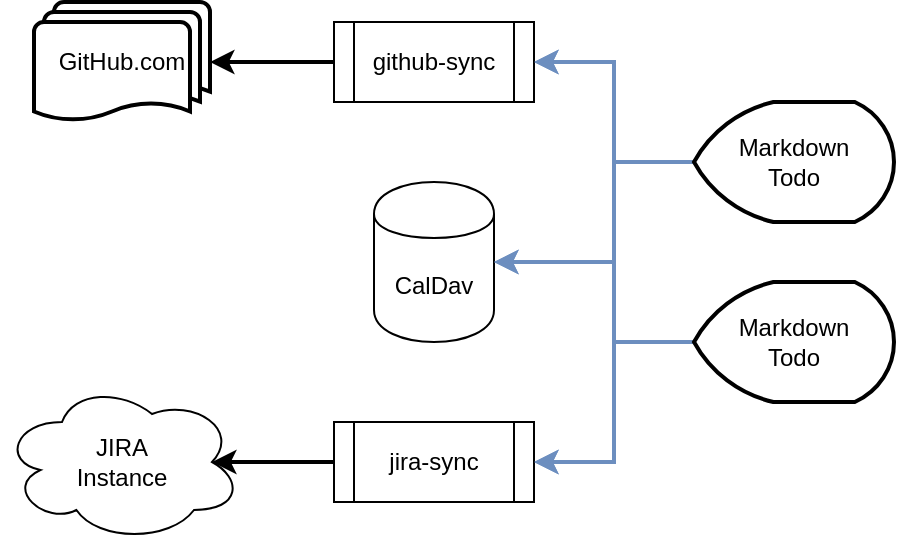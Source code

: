 <mxfile version="13.3.1" type="device"><diagram id="l-jgDzJyLb5330W3kqoX" name="Page-1"><mxGraphModel dx="786" dy="1220" grid="1" gridSize="10" guides="1" tooltips="1" connect="1" arrows="1" fold="1" page="1" pageScale="1" pageWidth="827" pageHeight="1169" math="0" shadow="0"><root><mxCell id="0"/><mxCell id="1" parent="0"/><mxCell id="Zc9tPhDLZOPa2w3KXKe6-1" value="CalDav" style="shape=cylinder;whiteSpace=wrap;html=1;boundedLbl=1;backgroundOutline=1;" vertex="1" parent="1"><mxGeometry x="280" y="120" width="60" height="80" as="geometry"/></mxCell><mxCell id="Zc9tPhDLZOPa2w3KXKe6-3" style="edgeStyle=orthogonalEdgeStyle;rounded=0;orthogonalLoop=1;jettySize=auto;html=1;fillColor=#dae8fc;strokeColor=#6c8ebf;strokeWidth=2;exitX=0;exitY=0.5;exitDx=0;exitDy=0;exitPerimeter=0;" edge="1" parent="1" source="Zc9tPhDLZOPa2w3KXKe6-2" target="Zc9tPhDLZOPa2w3KXKe6-1"><mxGeometry relative="1" as="geometry"><Array as="points"><mxPoint x="400" y="110"/><mxPoint x="400" y="160"/></Array></mxGeometry></mxCell><mxCell id="Zc9tPhDLZOPa2w3KXKe6-7" style="edgeStyle=orthogonalEdgeStyle;rounded=0;orthogonalLoop=1;jettySize=auto;html=1;entryX=1;entryY=0.5;entryDx=0;entryDy=0;strokeWidth=2;fillColor=#dae8fc;strokeColor=#6c8ebf;" edge="1" parent="1" source="Zc9tPhDLZOPa2w3KXKe6-2" target="Zc9tPhDLZOPa2w3KXKe6-4"><mxGeometry relative="1" as="geometry"/></mxCell><mxCell id="Zc9tPhDLZOPa2w3KXKe6-9" style="edgeStyle=orthogonalEdgeStyle;rounded=0;orthogonalLoop=1;jettySize=auto;html=1;entryX=1;entryY=0.5;entryDx=0;entryDy=0;strokeWidth=2;fillColor=#dae8fc;strokeColor=#6c8ebf;" edge="1" parent="1" source="Zc9tPhDLZOPa2w3KXKe6-2" target="Zc9tPhDLZOPa2w3KXKe6-8"><mxGeometry relative="1" as="geometry"/></mxCell><mxCell id="Zc9tPhDLZOPa2w3KXKe6-2" value="Markdown&lt;br&gt;Todo" style="strokeWidth=2;html=1;shape=mxgraph.flowchart.display;whiteSpace=wrap;" vertex="1" parent="1"><mxGeometry x="440" y="80" width="100" height="60" as="geometry"/></mxCell><mxCell id="Zc9tPhDLZOPa2w3KXKe6-6" style="edgeStyle=orthogonalEdgeStyle;rounded=0;orthogonalLoop=1;jettySize=auto;html=1;entryX=1;entryY=0.5;entryDx=0;entryDy=0;entryPerimeter=0;strokeWidth=2;" edge="1" parent="1" source="Zc9tPhDLZOPa2w3KXKe6-4" target="Zc9tPhDLZOPa2w3KXKe6-5"><mxGeometry relative="1" as="geometry"/></mxCell><mxCell id="Zc9tPhDLZOPa2w3KXKe6-4" value="github-sync" style="shape=process;whiteSpace=wrap;html=1;backgroundOutline=1;" vertex="1" parent="1"><mxGeometry x="260" y="40" width="100" height="40" as="geometry"/></mxCell><mxCell id="Zc9tPhDLZOPa2w3KXKe6-5" value="GitHub.com" style="strokeWidth=2;html=1;shape=mxgraph.flowchart.multi-document;whiteSpace=wrap;" vertex="1" parent="1"><mxGeometry x="110" y="30" width="88" height="60" as="geometry"/></mxCell><mxCell id="Zc9tPhDLZOPa2w3KXKe6-11" style="edgeStyle=orthogonalEdgeStyle;rounded=0;orthogonalLoop=1;jettySize=auto;html=1;entryX=0.875;entryY=0.5;entryDx=0;entryDy=0;entryPerimeter=0;strokeWidth=2;" edge="1" parent="1" source="Zc9tPhDLZOPa2w3KXKe6-8" target="Zc9tPhDLZOPa2w3KXKe6-10"><mxGeometry relative="1" as="geometry"/></mxCell><mxCell id="Zc9tPhDLZOPa2w3KXKe6-8" value="jira-sync" style="shape=process;whiteSpace=wrap;html=1;backgroundOutline=1;" vertex="1" parent="1"><mxGeometry x="260" y="240" width="100" height="40" as="geometry"/></mxCell><mxCell id="Zc9tPhDLZOPa2w3KXKe6-10" value="JIRA&lt;br&gt;Instance" style="ellipse;shape=cloud;whiteSpace=wrap;html=1;" vertex="1" parent="1"><mxGeometry x="94" y="220" width="120" height="80" as="geometry"/></mxCell><mxCell id="Zc9tPhDLZOPa2w3KXKe6-13" style="edgeStyle=orthogonalEdgeStyle;rounded=0;orthogonalLoop=1;jettySize=auto;html=1;entryX=1;entryY=0.5;entryDx=0;entryDy=0;strokeWidth=2;fillColor=#dae8fc;strokeColor=#6c8ebf;" edge="1" parent="1" source="Zc9tPhDLZOPa2w3KXKe6-12" target="Zc9tPhDLZOPa2w3KXKe6-4"><mxGeometry relative="1" as="geometry"/></mxCell><mxCell id="Zc9tPhDLZOPa2w3KXKe6-14" style="edgeStyle=orthogonalEdgeStyle;rounded=0;orthogonalLoop=1;jettySize=auto;html=1;entryX=1;entryY=0.5;entryDx=0;entryDy=0;strokeWidth=2;fillColor=#dae8fc;strokeColor=#6c8ebf;" edge="1" parent="1" source="Zc9tPhDLZOPa2w3KXKe6-12" target="Zc9tPhDLZOPa2w3KXKe6-1"><mxGeometry relative="1" as="geometry"><Array as="points"><mxPoint x="400" y="200"/><mxPoint x="400" y="160"/></Array></mxGeometry></mxCell><mxCell id="Zc9tPhDLZOPa2w3KXKe6-15" style="edgeStyle=orthogonalEdgeStyle;rounded=0;orthogonalLoop=1;jettySize=auto;html=1;entryX=1;entryY=0.5;entryDx=0;entryDy=0;strokeWidth=2;fillColor=#dae8fc;strokeColor=#6c8ebf;" edge="1" parent="1" source="Zc9tPhDLZOPa2w3KXKe6-12" target="Zc9tPhDLZOPa2w3KXKe6-8"><mxGeometry relative="1" as="geometry"/></mxCell><mxCell id="Zc9tPhDLZOPa2w3KXKe6-12" value="Markdown&lt;br&gt;Todo" style="strokeWidth=2;html=1;shape=mxgraph.flowchart.display;whiteSpace=wrap;" vertex="1" parent="1"><mxGeometry x="440" y="170" width="100" height="60" as="geometry"/></mxCell></root></mxGraphModel></diagram></mxfile>